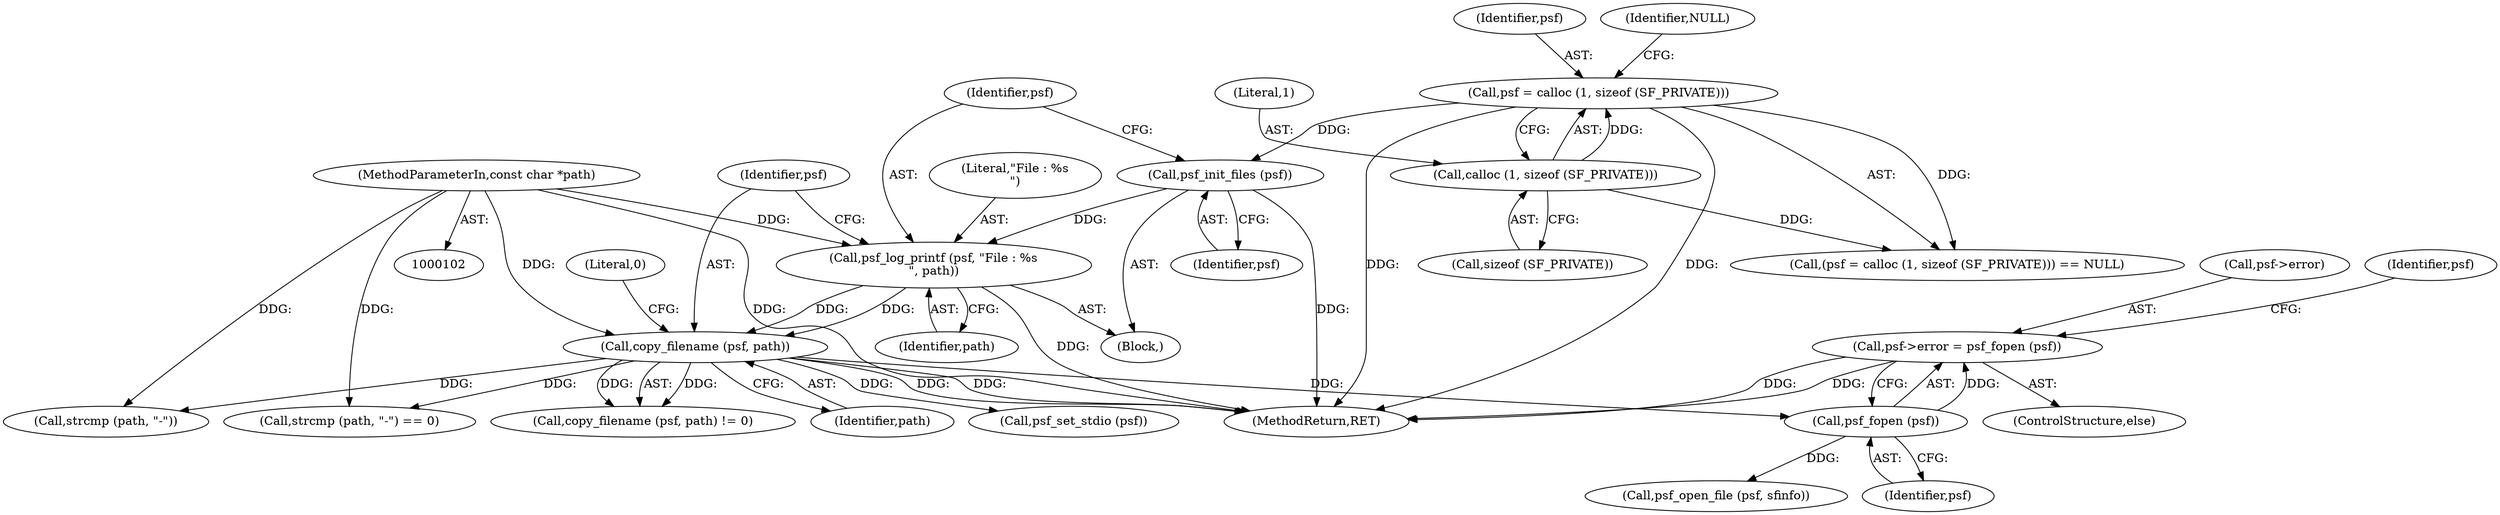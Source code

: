 digraph "0_libsndfile_708e996c87c5fae77b104ccfeb8f6db784c32074_19@pointer" {
"1000168" [label="(Call,psf->error = psf_fopen (psf))"];
"1000172" [label="(Call,psf_fopen (psf))"];
"1000136" [label="(Call,copy_filename (psf, path))"];
"1000130" [label="(Call,psf_log_printf (psf, \"File : %s\n\", path))"];
"1000128" [label="(Call,psf_init_files (psf))"];
"1000115" [label="(Call,psf = calloc (1, sizeof (SF_PRIVATE)))"];
"1000117" [label="(Call,calloc (1, sizeof (SF_PRIVATE)))"];
"1000103" [label="(MethodParameterIn,const char *path)"];
"1000139" [label="(Literal,0)"];
"1000175" [label="(Call,psf_open_file (psf, sfinfo))"];
"1000128" [label="(Call,psf_init_files (psf))"];
"1000130" [label="(Call,psf_log_printf (psf, \"File : %s\n\", path))"];
"1000137" [label="(Identifier,psf)"];
"1000167" [label="(ControlStructure,else)"];
"1000157" [label="(Call,strcmp (path, \"-\"))"];
"1000117" [label="(Call,calloc (1, sizeof (SF_PRIVATE)))"];
"1000165" [label="(Call,psf_set_stdio (psf))"];
"1000156" [label="(Call,strcmp (path, \"-\") == 0)"];
"1000119" [label="(Call,sizeof (SF_PRIVATE))"];
"1000118" [label="(Literal,1)"];
"1000136" [label="(Call,copy_filename (psf, path))"];
"1000138" [label="(Identifier,path)"];
"1000135" [label="(Call,copy_filename (psf, path) != 0)"];
"1000169" [label="(Call,psf->error)"];
"1000129" [label="(Identifier,psf)"];
"1000178" [label="(MethodReturn,RET)"];
"1000133" [label="(Identifier,path)"];
"1000131" [label="(Identifier,psf)"];
"1000168" [label="(Call,psf->error = psf_fopen (psf))"];
"1000103" [label="(MethodParameterIn,const char *path)"];
"1000106" [label="(Block,)"];
"1000116" [label="(Identifier,psf)"];
"1000115" [label="(Call,psf = calloc (1, sizeof (SF_PRIVATE)))"];
"1000176" [label="(Identifier,psf)"];
"1000132" [label="(Literal,\"File : %s\n\")"];
"1000114" [label="(Call,(psf = calloc (1, sizeof (SF_PRIVATE))) == NULL)"];
"1000173" [label="(Identifier,psf)"];
"1000172" [label="(Call,psf_fopen (psf))"];
"1000121" [label="(Identifier,NULL)"];
"1000168" -> "1000167"  [label="AST: "];
"1000168" -> "1000172"  [label="CFG: "];
"1000169" -> "1000168"  [label="AST: "];
"1000172" -> "1000168"  [label="AST: "];
"1000176" -> "1000168"  [label="CFG: "];
"1000168" -> "1000178"  [label="DDG: "];
"1000168" -> "1000178"  [label="DDG: "];
"1000172" -> "1000168"  [label="DDG: "];
"1000172" -> "1000173"  [label="CFG: "];
"1000173" -> "1000172"  [label="AST: "];
"1000136" -> "1000172"  [label="DDG: "];
"1000172" -> "1000175"  [label="DDG: "];
"1000136" -> "1000135"  [label="AST: "];
"1000136" -> "1000138"  [label="CFG: "];
"1000137" -> "1000136"  [label="AST: "];
"1000138" -> "1000136"  [label="AST: "];
"1000139" -> "1000136"  [label="CFG: "];
"1000136" -> "1000178"  [label="DDG: "];
"1000136" -> "1000178"  [label="DDG: "];
"1000136" -> "1000135"  [label="DDG: "];
"1000136" -> "1000135"  [label="DDG: "];
"1000130" -> "1000136"  [label="DDG: "];
"1000130" -> "1000136"  [label="DDG: "];
"1000103" -> "1000136"  [label="DDG: "];
"1000136" -> "1000156"  [label="DDG: "];
"1000136" -> "1000157"  [label="DDG: "];
"1000136" -> "1000165"  [label="DDG: "];
"1000130" -> "1000106"  [label="AST: "];
"1000130" -> "1000133"  [label="CFG: "];
"1000131" -> "1000130"  [label="AST: "];
"1000132" -> "1000130"  [label="AST: "];
"1000133" -> "1000130"  [label="AST: "];
"1000137" -> "1000130"  [label="CFG: "];
"1000130" -> "1000178"  [label="DDG: "];
"1000128" -> "1000130"  [label="DDG: "];
"1000103" -> "1000130"  [label="DDG: "];
"1000128" -> "1000106"  [label="AST: "];
"1000128" -> "1000129"  [label="CFG: "];
"1000129" -> "1000128"  [label="AST: "];
"1000131" -> "1000128"  [label="CFG: "];
"1000128" -> "1000178"  [label="DDG: "];
"1000115" -> "1000128"  [label="DDG: "];
"1000115" -> "1000114"  [label="AST: "];
"1000115" -> "1000117"  [label="CFG: "];
"1000116" -> "1000115"  [label="AST: "];
"1000117" -> "1000115"  [label="AST: "];
"1000121" -> "1000115"  [label="CFG: "];
"1000115" -> "1000178"  [label="DDG: "];
"1000115" -> "1000178"  [label="DDG: "];
"1000115" -> "1000114"  [label="DDG: "];
"1000117" -> "1000115"  [label="DDG: "];
"1000117" -> "1000119"  [label="CFG: "];
"1000118" -> "1000117"  [label="AST: "];
"1000119" -> "1000117"  [label="AST: "];
"1000117" -> "1000114"  [label="DDG: "];
"1000103" -> "1000102"  [label="AST: "];
"1000103" -> "1000178"  [label="DDG: "];
"1000103" -> "1000156"  [label="DDG: "];
"1000103" -> "1000157"  [label="DDG: "];
}
